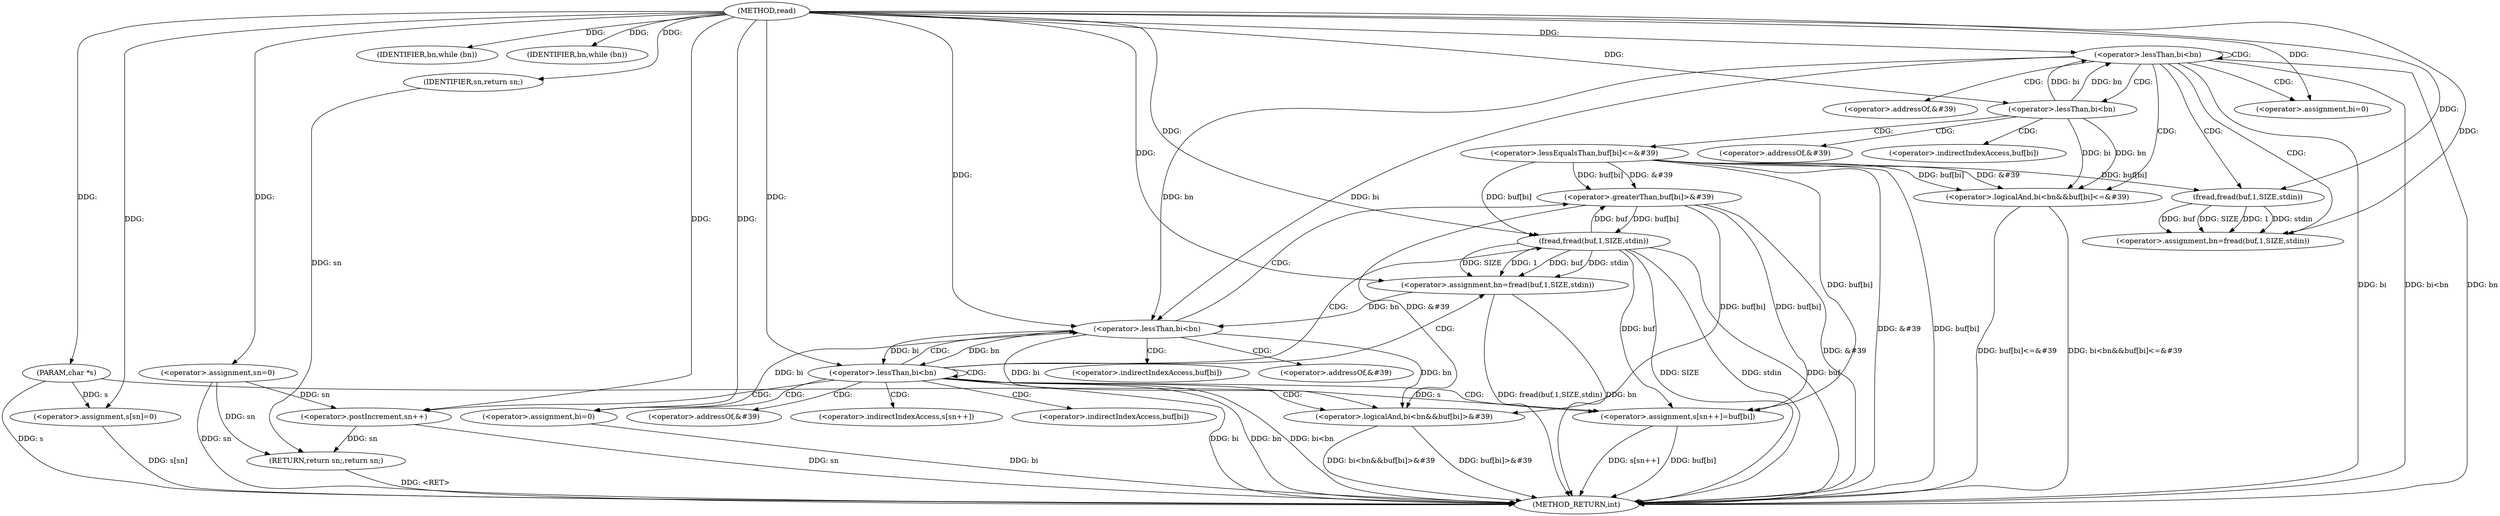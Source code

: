digraph "read" {  
"1000266" [label = "(METHOD,read)" ]
"1000350" [label = "(METHOD_RETURN,int)" ]
"1000267" [label = "(PARAM,char *s)" ]
"1000301" [label = "(<operator>.assignment,sn=0)" ]
"1000343" [label = "(<operator>.assignment,s[sn]=0)" ]
"1000348" [label = "(RETURN,return sn;,return sn;)" ]
"1000270" [label = "(IDENTIFIER,bn,while (bn))" ]
"1000305" [label = "(IDENTIFIER,bn,while (bn))" ]
"1000349" [label = "(IDENTIFIER,sn,return sn;)" ]
"1000272" [label = "(<operator>.logicalAnd,bi<bn&&buf[bi]<=&#39)" ]
"1000307" [label = "(<operator>.logicalAnd,bi<bn&&buf[bi]>&#39)" ]
"1000319" [label = "(<operator>.assignment,s[sn++]=buf[bi])" ]
"1000285" [label = "(<operator>.lessThan,bi<bn)" ]
"1000290" [label = "(<operator>.assignment,bn=fread(buf,1,SIZE,stdin))" ]
"1000297" [label = "(<operator>.assignment,bi=0)" ]
"1000328" [label = "(<operator>.lessThan,bi<bn)" ]
"1000333" [label = "(<operator>.assignment,bn=fread(buf,1,SIZE,stdin))" ]
"1000340" [label = "(<operator>.assignment,bi=0)" ]
"1000273" [label = "(<operator>.lessThan,bi<bn)" ]
"1000276" [label = "(<operator>.lessEqualsThan,buf[bi]<=&#39)" ]
"1000308" [label = "(<operator>.lessThan,bi<bn)" ]
"1000311" [label = "(<operator>.greaterThan,buf[bi]>&#39)" ]
"1000292" [label = "(fread,fread(buf,1,SIZE,stdin))" ]
"1000322" [label = "(<operator>.postIncrement,sn++)" ]
"1000335" [label = "(fread,fread(buf,1,SIZE,stdin))" ]
"1000282" [label = "(<operator>.addressOf,&#39)" ]
"1000317" [label = "(<operator>.addressOf,&#39)" ]
"1000320" [label = "(<operator>.indirectIndexAccess,s[sn++])" ]
"1000324" [label = "(<operator>.indirectIndexAccess,buf[bi])" ]
"1000277" [label = "(<operator>.indirectIndexAccess,buf[bi])" ]
"1000280" [label = "(<operator>.addressOf,&#39)" ]
"1000312" [label = "(<operator>.indirectIndexAccess,buf[bi])" ]
"1000315" [label = "(<operator>.addressOf,&#39)" ]
  "1000267" -> "1000350"  [ label = "DDG: s"] 
  "1000276" -> "1000350"  [ label = "DDG: buf[bi]"] 
  "1000276" -> "1000350"  [ label = "DDG: &#39"] 
  "1000272" -> "1000350"  [ label = "DDG: buf[bi]<=&#39"] 
  "1000272" -> "1000350"  [ label = "DDG: bi<bn&&buf[bi]<=&#39"] 
  "1000285" -> "1000350"  [ label = "DDG: bi"] 
  "1000285" -> "1000350"  [ label = "DDG: bn"] 
  "1000285" -> "1000350"  [ label = "DDG: bi<bn"] 
  "1000301" -> "1000350"  [ label = "DDG: sn"] 
  "1000311" -> "1000350"  [ label = "DDG: &#39"] 
  "1000307" -> "1000350"  [ label = "DDG: buf[bi]>&#39"] 
  "1000307" -> "1000350"  [ label = "DDG: bi<bn&&buf[bi]>&#39"] 
  "1000322" -> "1000350"  [ label = "DDG: sn"] 
  "1000319" -> "1000350"  [ label = "DDG: s[sn++]"] 
  "1000319" -> "1000350"  [ label = "DDG: buf[bi]"] 
  "1000328" -> "1000350"  [ label = "DDG: bi"] 
  "1000328" -> "1000350"  [ label = "DDG: bn"] 
  "1000328" -> "1000350"  [ label = "DDG: bi<bn"] 
  "1000333" -> "1000350"  [ label = "DDG: bn"] 
  "1000335" -> "1000350"  [ label = "DDG: buf"] 
  "1000335" -> "1000350"  [ label = "DDG: SIZE"] 
  "1000335" -> "1000350"  [ label = "DDG: stdin"] 
  "1000333" -> "1000350"  [ label = "DDG: fread(buf,1,SIZE,stdin)"] 
  "1000340" -> "1000350"  [ label = "DDG: bi"] 
  "1000343" -> "1000350"  [ label = "DDG: s[sn]"] 
  "1000348" -> "1000350"  [ label = "DDG: <RET>"] 
  "1000266" -> "1000267"  [ label = "DDG: "] 
  "1000266" -> "1000301"  [ label = "DDG: "] 
  "1000266" -> "1000343"  [ label = "DDG: "] 
  "1000349" -> "1000348"  [ label = "DDG: sn"] 
  "1000301" -> "1000348"  [ label = "DDG: sn"] 
  "1000322" -> "1000348"  [ label = "DDG: sn"] 
  "1000266" -> "1000270"  [ label = "DDG: "] 
  "1000266" -> "1000305"  [ label = "DDG: "] 
  "1000267" -> "1000343"  [ label = "DDG: s"] 
  "1000266" -> "1000349"  [ label = "DDG: "] 
  "1000276" -> "1000319"  [ label = "DDG: buf[bi]"] 
  "1000311" -> "1000319"  [ label = "DDG: buf[bi]"] 
  "1000335" -> "1000319"  [ label = "DDG: buf"] 
  "1000273" -> "1000272"  [ label = "DDG: bi"] 
  "1000273" -> "1000272"  [ label = "DDG: bn"] 
  "1000276" -> "1000272"  [ label = "DDG: buf[bi]"] 
  "1000276" -> "1000272"  [ label = "DDG: &#39"] 
  "1000292" -> "1000290"  [ label = "DDG: SIZE"] 
  "1000292" -> "1000290"  [ label = "DDG: 1"] 
  "1000292" -> "1000290"  [ label = "DDG: stdin"] 
  "1000292" -> "1000290"  [ label = "DDG: buf"] 
  "1000266" -> "1000297"  [ label = "DDG: "] 
  "1000308" -> "1000307"  [ label = "DDG: bn"] 
  "1000308" -> "1000307"  [ label = "DDG: bi"] 
  "1000311" -> "1000307"  [ label = "DDG: buf[bi]"] 
  "1000311" -> "1000307"  [ label = "DDG: &#39"] 
  "1000267" -> "1000319"  [ label = "DDG: s"] 
  "1000335" -> "1000333"  [ label = "DDG: 1"] 
  "1000335" -> "1000333"  [ label = "DDG: buf"] 
  "1000335" -> "1000333"  [ label = "DDG: stdin"] 
  "1000335" -> "1000333"  [ label = "DDG: SIZE"] 
  "1000266" -> "1000340"  [ label = "DDG: "] 
  "1000266" -> "1000273"  [ label = "DDG: "] 
  "1000273" -> "1000285"  [ label = "DDG: bi"] 
  "1000266" -> "1000285"  [ label = "DDG: "] 
  "1000273" -> "1000285"  [ label = "DDG: bn"] 
  "1000266" -> "1000290"  [ label = "DDG: "] 
  "1000285" -> "1000308"  [ label = "DDG: bi"] 
  "1000340" -> "1000308"  [ label = "DDG: bi"] 
  "1000266" -> "1000308"  [ label = "DDG: "] 
  "1000285" -> "1000308"  [ label = "DDG: bn"] 
  "1000333" -> "1000308"  [ label = "DDG: bn"] 
  "1000276" -> "1000311"  [ label = "DDG: buf[bi]"] 
  "1000335" -> "1000311"  [ label = "DDG: buf"] 
  "1000276" -> "1000311"  [ label = "DDG: &#39"] 
  "1000308" -> "1000328"  [ label = "DDG: bi"] 
  "1000266" -> "1000328"  [ label = "DDG: "] 
  "1000308" -> "1000328"  [ label = "DDG: bn"] 
  "1000266" -> "1000333"  [ label = "DDG: "] 
  "1000276" -> "1000292"  [ label = "DDG: buf[bi]"] 
  "1000266" -> "1000292"  [ label = "DDG: "] 
  "1000301" -> "1000322"  [ label = "DDG: sn"] 
  "1000266" -> "1000322"  [ label = "DDG: "] 
  "1000266" -> "1000335"  [ label = "DDG: "] 
  "1000276" -> "1000335"  [ label = "DDG: buf[bi]"] 
  "1000311" -> "1000335"  [ label = "DDG: buf[bi]"] 
  "1000273" -> "1000276"  [ label = "CDG: "] 
  "1000273" -> "1000277"  [ label = "CDG: "] 
  "1000273" -> "1000280"  [ label = "CDG: "] 
  "1000285" -> "1000297"  [ label = "CDG: "] 
  "1000285" -> "1000290"  [ label = "CDG: "] 
  "1000285" -> "1000292"  [ label = "CDG: "] 
  "1000285" -> "1000285"  [ label = "CDG: "] 
  "1000285" -> "1000272"  [ label = "CDG: "] 
  "1000285" -> "1000282"  [ label = "CDG: "] 
  "1000285" -> "1000273"  [ label = "CDG: "] 
  "1000308" -> "1000315"  [ label = "CDG: "] 
  "1000308" -> "1000312"  [ label = "CDG: "] 
  "1000308" -> "1000311"  [ label = "CDG: "] 
  "1000328" -> "1000333"  [ label = "CDG: "] 
  "1000328" -> "1000340"  [ label = "CDG: "] 
  "1000328" -> "1000335"  [ label = "CDG: "] 
  "1000328" -> "1000307"  [ label = "CDG: "] 
  "1000328" -> "1000324"  [ label = "CDG: "] 
  "1000328" -> "1000328"  [ label = "CDG: "] 
  "1000328" -> "1000319"  [ label = "CDG: "] 
  "1000328" -> "1000308"  [ label = "CDG: "] 
  "1000328" -> "1000320"  [ label = "CDG: "] 
  "1000328" -> "1000317"  [ label = "CDG: "] 
  "1000328" -> "1000322"  [ label = "CDG: "] 
}
